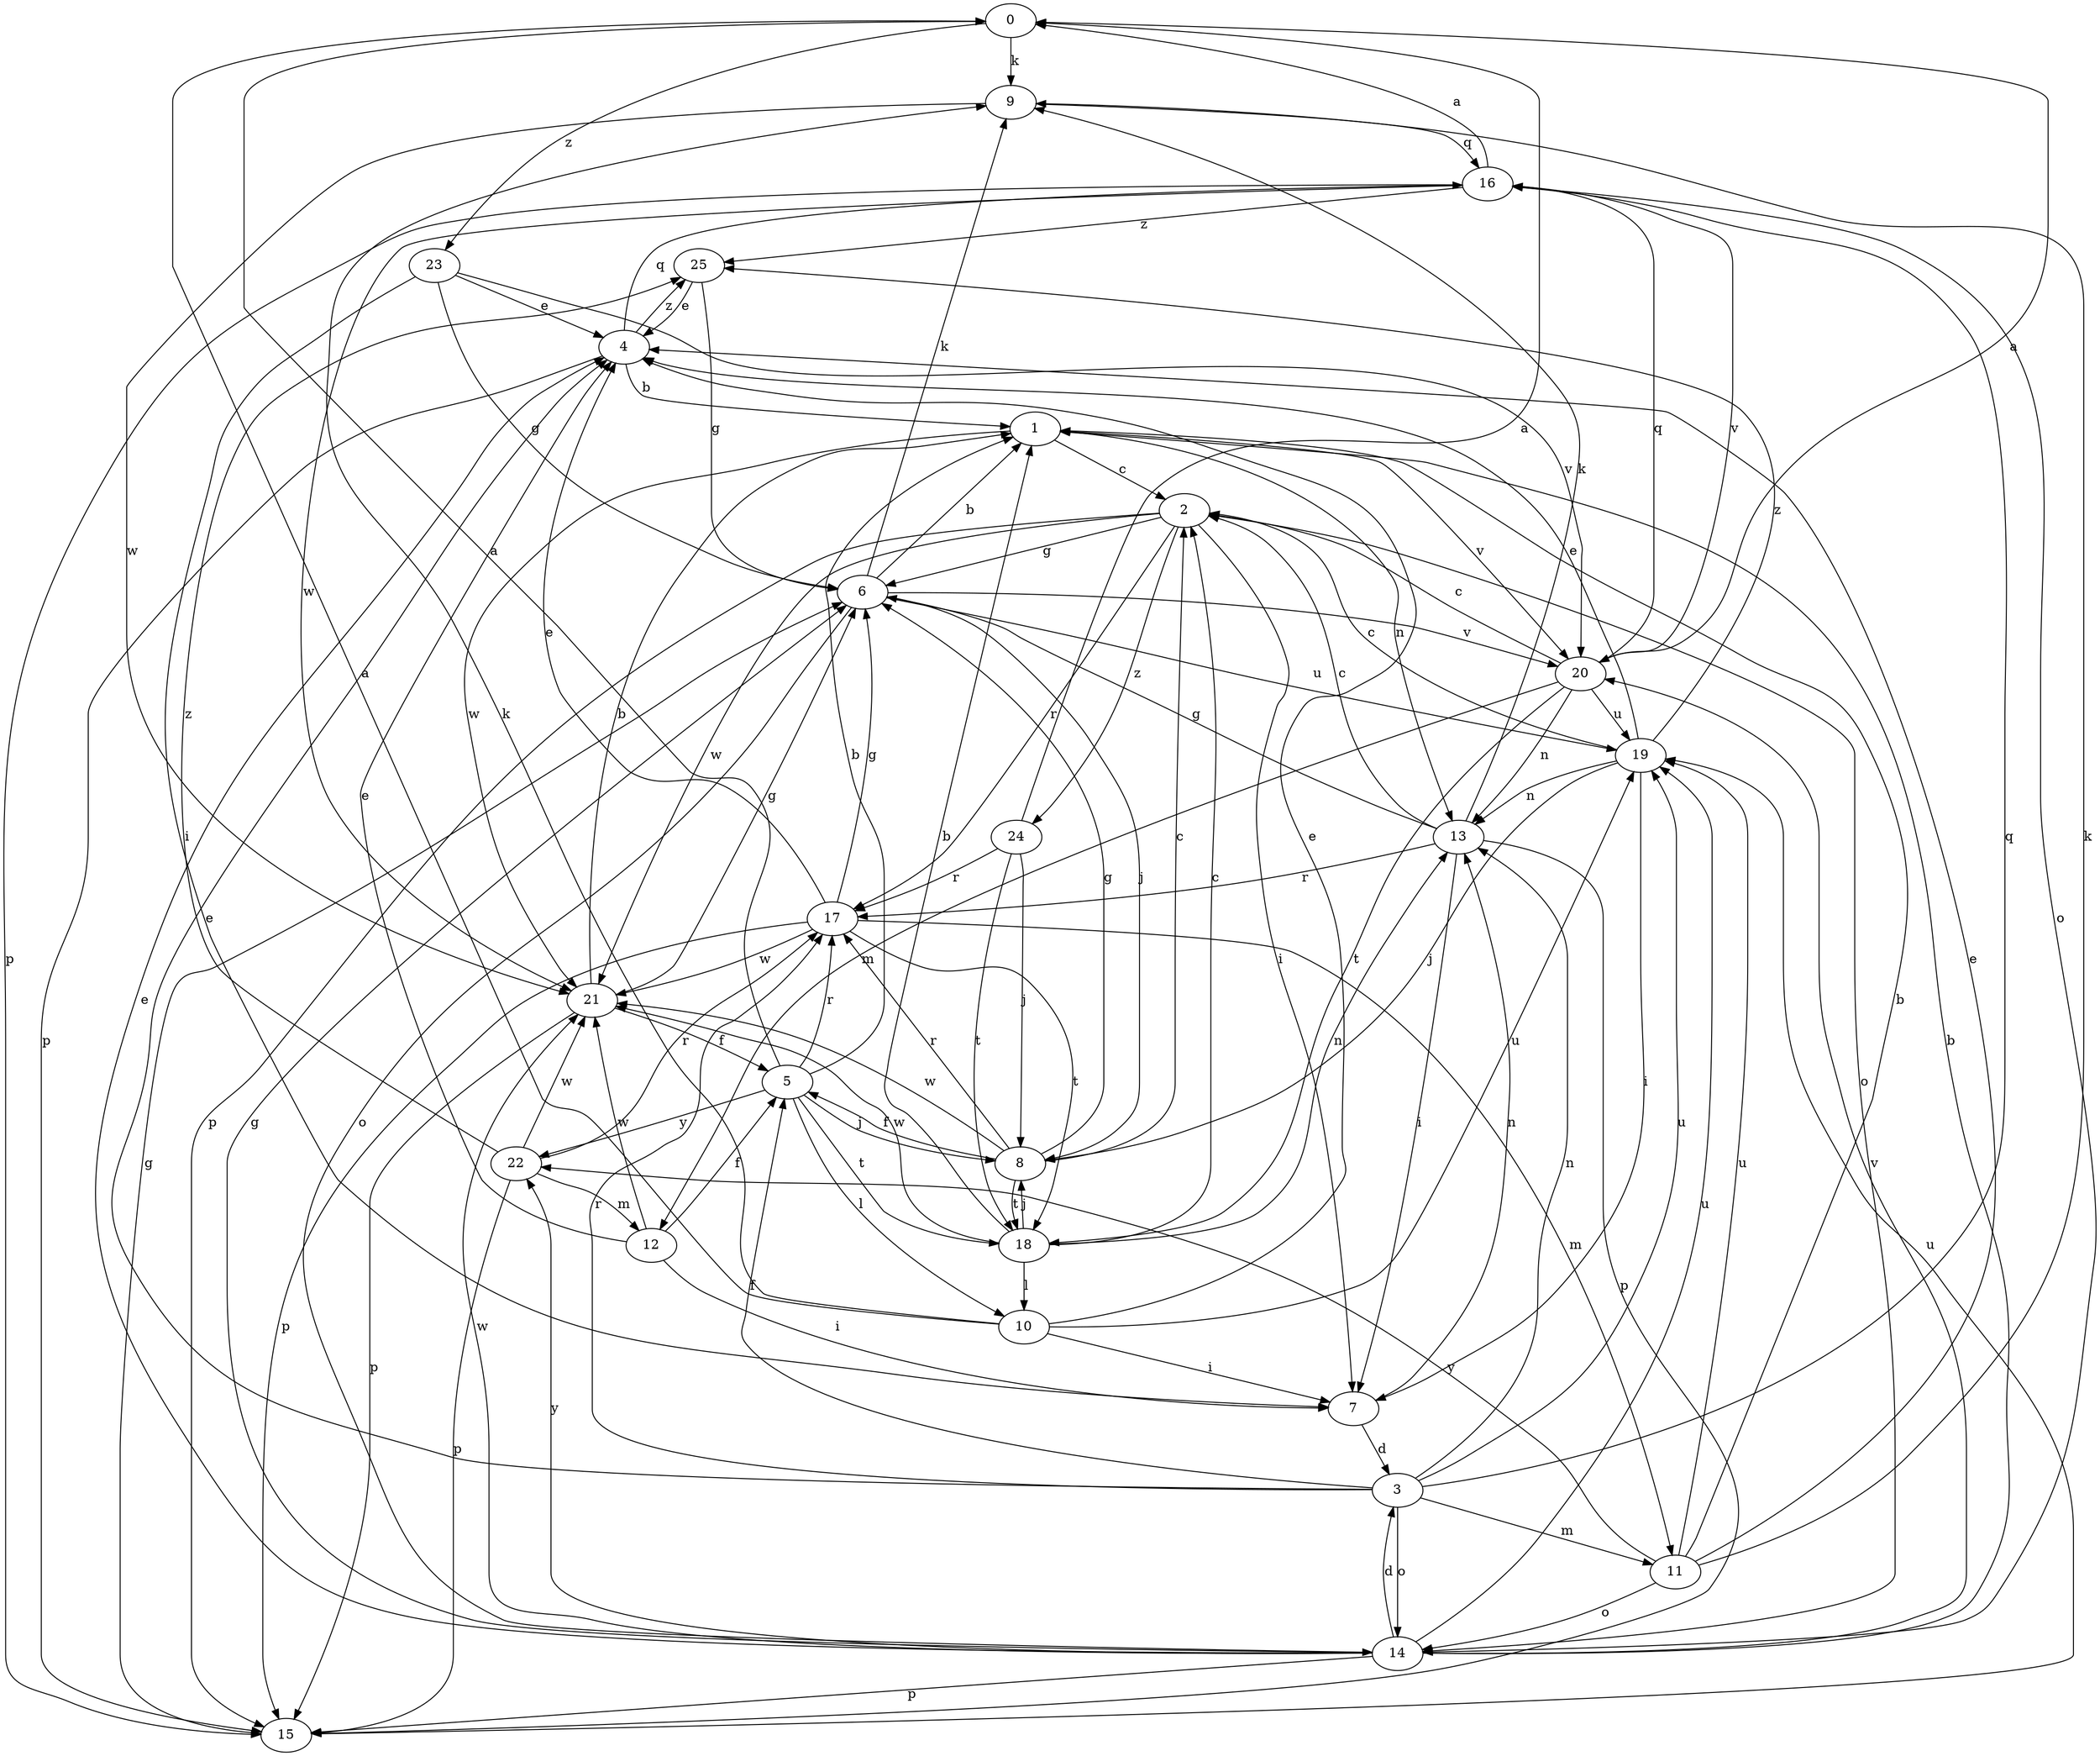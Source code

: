 strict digraph  {
0;
1;
2;
3;
4;
5;
6;
7;
8;
9;
10;
11;
12;
13;
14;
15;
16;
17;
18;
19;
20;
21;
22;
23;
24;
25;
0 -> 9  [label=k];
0 -> 23  [label=z];
1 -> 2  [label=c];
1 -> 13  [label=n];
1 -> 20  [label=v];
1 -> 21  [label=w];
2 -> 6  [label=g];
2 -> 7  [label=i];
2 -> 14  [label=o];
2 -> 15  [label=p];
2 -> 17  [label=r];
2 -> 21  [label=w];
2 -> 24  [label=z];
3 -> 4  [label=e];
3 -> 5  [label=f];
3 -> 11  [label=m];
3 -> 13  [label=n];
3 -> 14  [label=o];
3 -> 16  [label=q];
3 -> 17  [label=r];
3 -> 19  [label=u];
4 -> 1  [label=b];
4 -> 15  [label=p];
4 -> 16  [label=q];
4 -> 25  [label=z];
5 -> 0  [label=a];
5 -> 1  [label=b];
5 -> 8  [label=j];
5 -> 10  [label=l];
5 -> 17  [label=r];
5 -> 18  [label=t];
5 -> 22  [label=y];
6 -> 1  [label=b];
6 -> 8  [label=j];
6 -> 9  [label=k];
6 -> 14  [label=o];
6 -> 19  [label=u];
6 -> 20  [label=v];
7 -> 3  [label=d];
7 -> 13  [label=n];
8 -> 2  [label=c];
8 -> 5  [label=f];
8 -> 6  [label=g];
8 -> 17  [label=r];
8 -> 18  [label=t];
8 -> 21  [label=w];
9 -> 16  [label=q];
9 -> 21  [label=w];
10 -> 0  [label=a];
10 -> 4  [label=e];
10 -> 7  [label=i];
10 -> 9  [label=k];
10 -> 19  [label=u];
11 -> 1  [label=b];
11 -> 4  [label=e];
11 -> 9  [label=k];
11 -> 14  [label=o];
11 -> 19  [label=u];
11 -> 22  [label=y];
12 -> 4  [label=e];
12 -> 5  [label=f];
12 -> 7  [label=i];
12 -> 21  [label=w];
13 -> 2  [label=c];
13 -> 6  [label=g];
13 -> 7  [label=i];
13 -> 9  [label=k];
13 -> 15  [label=p];
13 -> 17  [label=r];
14 -> 1  [label=b];
14 -> 3  [label=d];
14 -> 4  [label=e];
14 -> 6  [label=g];
14 -> 15  [label=p];
14 -> 19  [label=u];
14 -> 20  [label=v];
14 -> 21  [label=w];
14 -> 22  [label=y];
15 -> 6  [label=g];
15 -> 19  [label=u];
16 -> 0  [label=a];
16 -> 14  [label=o];
16 -> 15  [label=p];
16 -> 20  [label=v];
16 -> 21  [label=w];
16 -> 25  [label=z];
17 -> 4  [label=e];
17 -> 6  [label=g];
17 -> 11  [label=m];
17 -> 15  [label=p];
17 -> 18  [label=t];
17 -> 21  [label=w];
18 -> 1  [label=b];
18 -> 2  [label=c];
18 -> 8  [label=j];
18 -> 10  [label=l];
18 -> 13  [label=n];
18 -> 21  [label=w];
19 -> 2  [label=c];
19 -> 4  [label=e];
19 -> 7  [label=i];
19 -> 8  [label=j];
19 -> 13  [label=n];
19 -> 25  [label=z];
20 -> 0  [label=a];
20 -> 2  [label=c];
20 -> 12  [label=m];
20 -> 13  [label=n];
20 -> 16  [label=q];
20 -> 18  [label=t];
20 -> 19  [label=u];
21 -> 1  [label=b];
21 -> 5  [label=f];
21 -> 6  [label=g];
21 -> 15  [label=p];
22 -> 12  [label=m];
22 -> 15  [label=p];
22 -> 17  [label=r];
22 -> 21  [label=w];
22 -> 25  [label=z];
23 -> 4  [label=e];
23 -> 6  [label=g];
23 -> 7  [label=i];
23 -> 20  [label=v];
24 -> 0  [label=a];
24 -> 8  [label=j];
24 -> 17  [label=r];
24 -> 18  [label=t];
25 -> 4  [label=e];
25 -> 6  [label=g];
}
